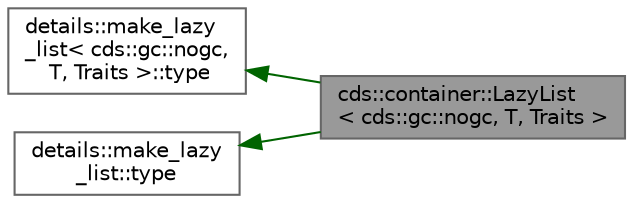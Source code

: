 digraph "cds::container::LazyList&lt; cds::gc::nogc, T, Traits &gt;"
{
 // LATEX_PDF_SIZE
  bgcolor="transparent";
  edge [fontname=Helvetica,fontsize=10,labelfontname=Helvetica,labelfontsize=10];
  node [fontname=Helvetica,fontsize=10,shape=box,height=0.2,width=0.4];
  rankdir="LR";
  Node1 [id="Node000001",label="cds::container::LazyList\l\< cds::gc::nogc, T, Traits \>",height=0.2,width=0.4,color="gray40", fillcolor="grey60", style="filled", fontcolor="black",tooltip="Lazy ordered single-linked list (template specialization for gc::nogc)"];
  Node2 -> Node1 [id="edge1_Node000001_Node000002",dir="back",color="darkgreen",style="solid",tooltip=" "];
  Node2 [id="Node000002",label="details::make_lazy\l_list\< cds::gc::nogc,\l T, Traits \>::type",height=0.2,width=0.4,color="gray40", fillcolor="white", style="filled",tooltip=" "];
  Node3 -> Node1 [id="edge2_Node000001_Node000003",dir="back",color="darkgreen",style="solid",tooltip=" "];
  Node3 [id="Node000003",label="details::make_lazy\l_list::type",height=0.2,width=0.4,color="gray40", fillcolor="white", style="filled",tooltip=" "];
}
